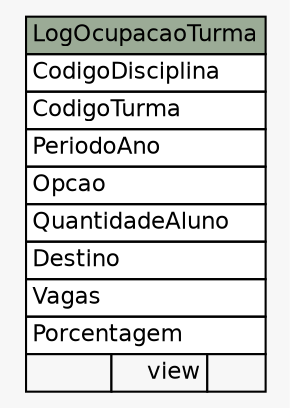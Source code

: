// dot 2.36.0 on Linux 3.13.0-24-generic
// SchemaSpy rev 590
digraph "LogOcupacaoTurma" {
  graph [
    rankdir="RL"
    bgcolor="#f7f7f7"
    nodesep="0.18"
    ranksep="0.46"
    fontname="Helvetica"
    fontsize="11"
  ];
  node [
    fontname="Helvetica"
    fontsize="11"
    shape="plaintext"
  ];
  edge [
    arrowsize="0.8"
  ];
  "LogOcupacaoTurma" [
    label=<
    <TABLE BORDER="0" CELLBORDER="1" CELLSPACING="0" BGCOLOR="#ffffff">
      <TR><TD COLSPAN="3" BGCOLOR="#9bab96" ALIGN="CENTER">LogOcupacaoTurma</TD></TR>
      <TR><TD PORT="CodigoDisciplina" COLSPAN="3" ALIGN="LEFT">CodigoDisciplina</TD></TR>
      <TR><TD PORT="CodigoTurma" COLSPAN="3" ALIGN="LEFT">CodigoTurma</TD></TR>
      <TR><TD PORT="PeriodoAno" COLSPAN="3" ALIGN="LEFT">PeriodoAno</TD></TR>
      <TR><TD PORT="Opcao" COLSPAN="3" ALIGN="LEFT">Opcao</TD></TR>
      <TR><TD PORT="QuantidadeAluno" COLSPAN="3" ALIGN="LEFT">QuantidadeAluno</TD></TR>
      <TR><TD PORT="Destino" COLSPAN="3" ALIGN="LEFT">Destino</TD></TR>
      <TR><TD PORT="Vagas" COLSPAN="3" ALIGN="LEFT">Vagas</TD></TR>
      <TR><TD PORT="Porcentagem" COLSPAN="3" ALIGN="LEFT">Porcentagem</TD></TR>
      <TR><TD ALIGN="LEFT" BGCOLOR="#f7f7f7">  </TD><TD ALIGN="RIGHT" BGCOLOR="#f7f7f7">view</TD><TD ALIGN="RIGHT" BGCOLOR="#f7f7f7">  </TD></TR>
    </TABLE>>
    URL="tables/LogOcupacaoTurma.html"
    tooltip="LogOcupacaoTurma"
  ];
}
